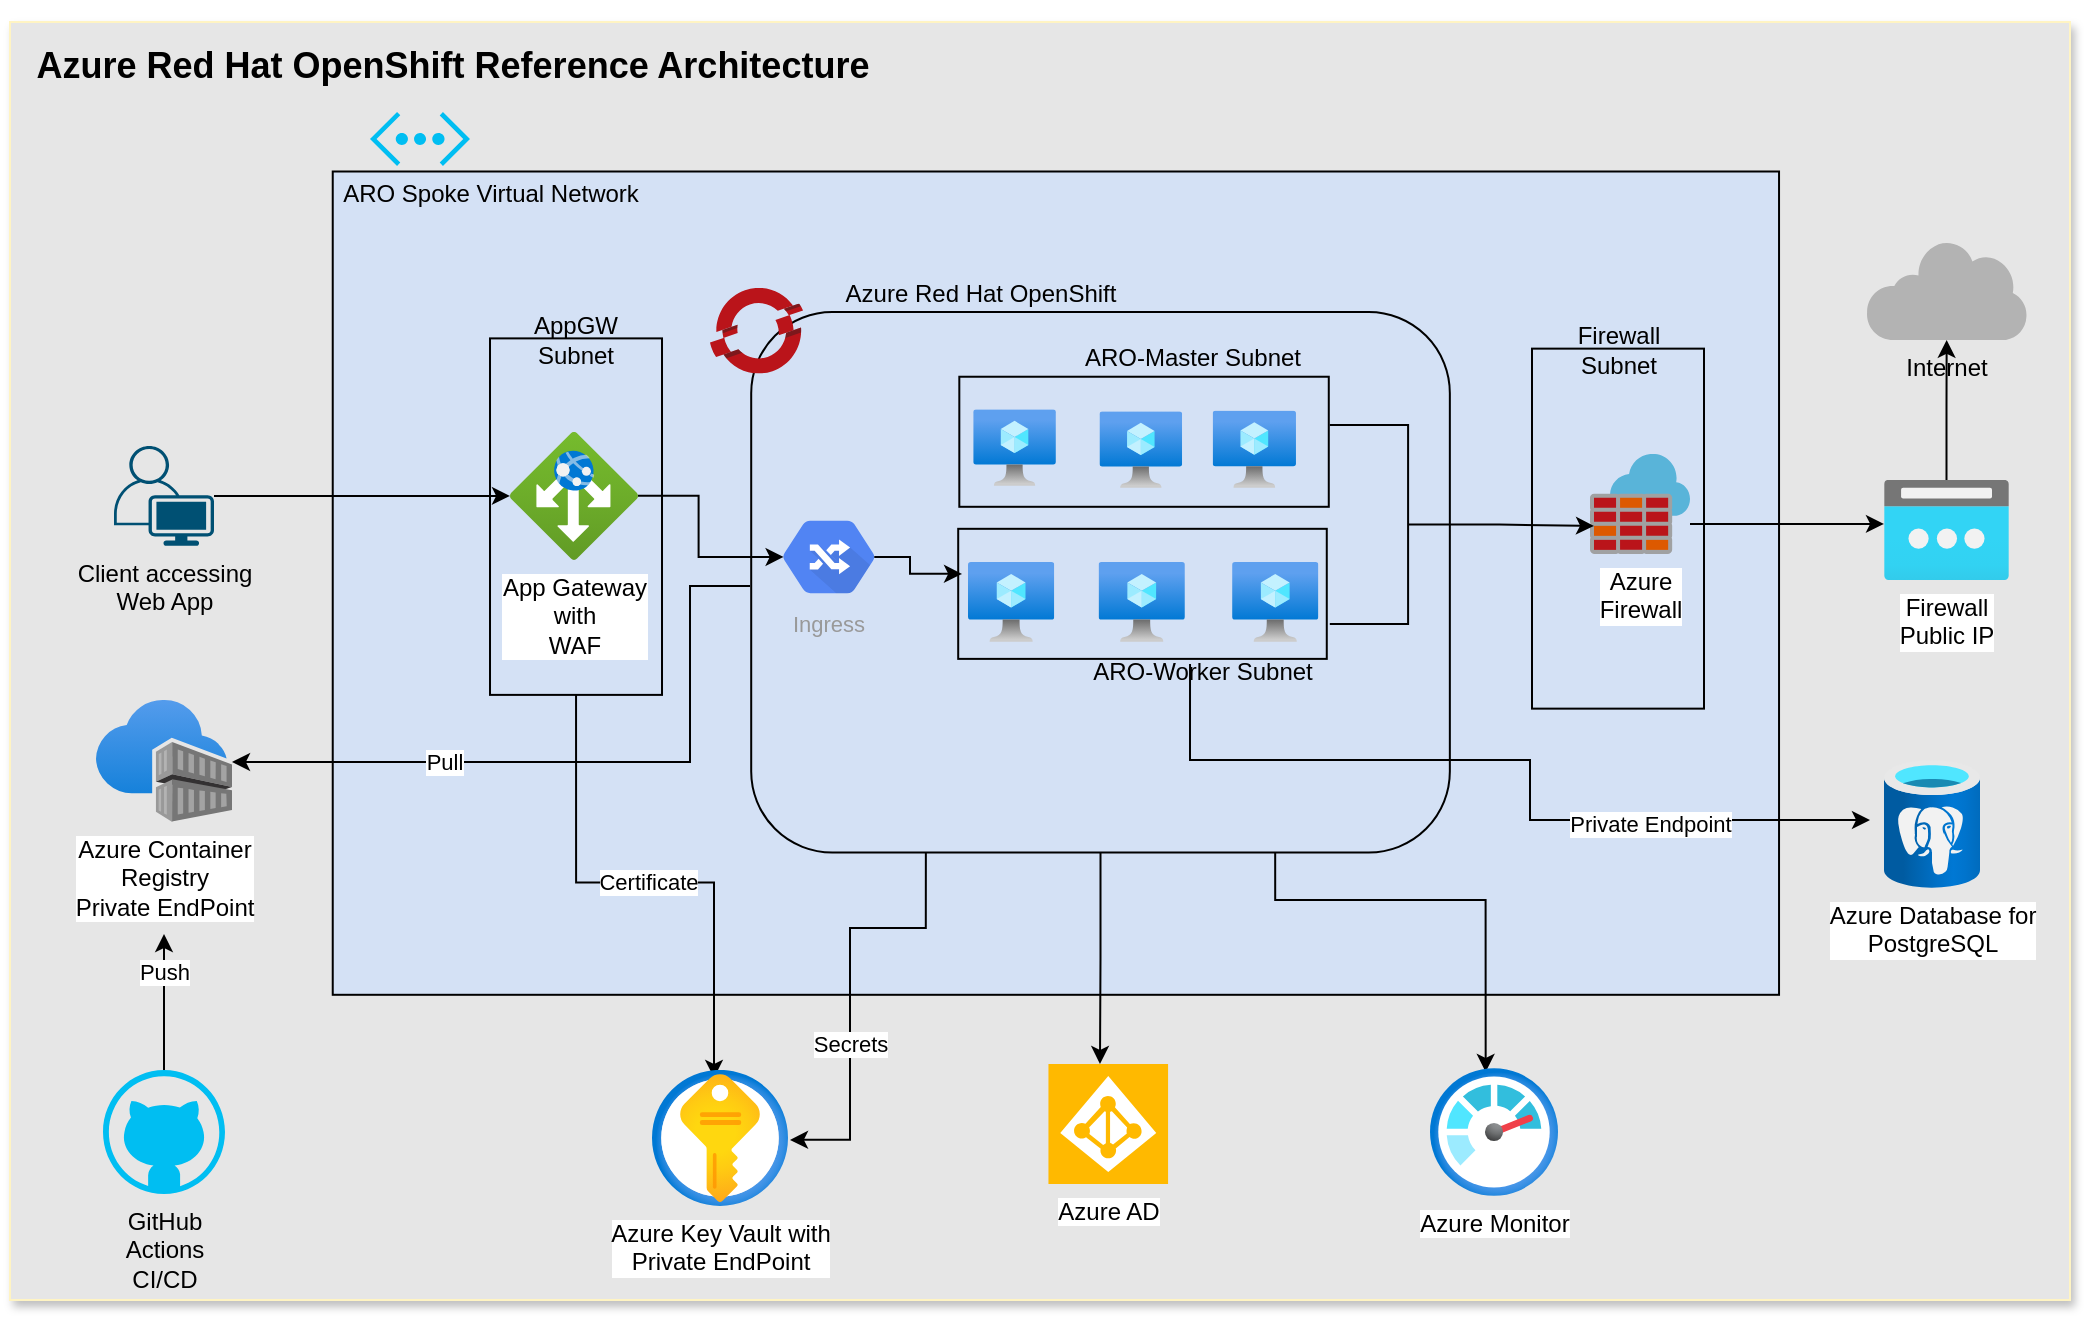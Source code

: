<mxfile version="14.1.8" type="device"><diagram id="3nAWyKnjNtOBrr3gORWY" name="Page-1"><mxGraphModel dx="1662" dy="822" grid="0" gridSize="10" guides="1" tooltips="1" connect="1" arrows="1" fold="1" page="1" pageScale="1" pageWidth="4681" pageHeight="3300" math="0" shadow="0"><root><mxCell id="0"/><mxCell id="1" parent="0"/><mxCell id="8x7bwQg-9XdQyOS4mQzT-1" value="" style="rounded=0;whiteSpace=wrap;html=1;fillColor=#E6E6E6;strokeColor=#FFF4C3;shadow=1;" parent="1" vertex="1"><mxGeometry x="280" y="41" width="1030" height="639" as="geometry"/></mxCell><mxCell id="KIaaXwOHWsJ5FyM8u6hr-10" value="" style="rounded=0;whiteSpace=wrap;html=1;rotation=90;fillColor=#D4E1F5;" parent="1" vertex="1"><mxGeometry x="597.12" y="-40" width="411.65" height="723.15" as="geometry"/></mxCell><mxCell id="IOTYx2nTeDfQmIS2ScMN-4" value="Client accessing&lt;br&gt;Web App" style="points=[[0.35,0,0],[0.98,0.51,0],[1,0.71,0],[0.67,1,0],[0,0.795,0],[0,0.65,0]];verticalLabelPosition=bottom;html=1;verticalAlign=top;aspect=fixed;align=center;pointerEvents=1;shape=mxgraph.cisco19.user;fillColor=#005073;strokeColor=none;" parent="1" vertex="1"><mxGeometry x="332" y="252.94" width="50" height="50" as="geometry"/></mxCell><mxCell id="IOTYx2nTeDfQmIS2ScMN-12" value="&amp;nbsp; &amp;nbsp; &amp;nbsp; &amp;nbsp; &amp;nbsp; &amp;nbsp; &amp;nbsp; &amp;nbsp; &amp;nbsp; &amp;nbsp; &amp;nbsp;ARO Spoke Virtual Network" style="verticalLabelPosition=bottom;html=1;verticalAlign=top;align=center;strokeColor=none;fillColor=#00BEF2;shape=mxgraph.azure.virtual_network;pointerEvents=1;" parent="1" vertex="1"><mxGeometry x="460" y="86" width="50" height="27" as="geometry"/></mxCell><mxCell id="W4Txhn8irqDpG7ITLwcm-5" value="Certificate" style="edgeStyle=orthogonalEdgeStyle;rounded=0;orthogonalLoop=1;jettySize=auto;html=1;entryX=0.456;entryY=0.059;entryDx=0;entryDy=0;entryPerimeter=0;" parent="1" source="IOTYx2nTeDfQmIS2ScMN-14" target="W4Txhn8irqDpG7ITLwcm-4" edge="1"><mxGeometry relative="1" as="geometry"/></mxCell><mxCell id="IOTYx2nTeDfQmIS2ScMN-14" value="" style="rounded=0;whiteSpace=wrap;html=1;fillColor=#D4E1F5;rotation=90;" parent="1" vertex="1"><mxGeometry x="473.88" y="245.32" width="178.25" height="86" as="geometry"/></mxCell><mxCell id="IOTYx2nTeDfQmIS2ScMN-3" value="App Gateway&lt;br&gt;with&lt;br&gt;WAF" style="aspect=fixed;html=1;points=[];align=center;image;fontSize=12;image=img/lib/azure2/networking/Application_Gateways.svg;fillColor=#D4E1F5;" parent="1" vertex="1"><mxGeometry x="530" y="245.94" width="64" height="64" as="geometry"/></mxCell><mxCell id="IOTYx2nTeDfQmIS2ScMN-8" style="edgeStyle=orthogonalEdgeStyle;rounded=0;orthogonalLoop=1;jettySize=auto;html=1;fillColor=#006633;" parent="1" source="IOTYx2nTeDfQmIS2ScMN-4" target="IOTYx2nTeDfQmIS2ScMN-3" edge="1"><mxGeometry relative="1" as="geometry"/></mxCell><mxCell id="IOTYx2nTeDfQmIS2ScMN-15" value="AppGW Subnet" style="text;html=1;strokeColor=none;fillColor=none;align=center;verticalAlign=middle;whiteSpace=wrap;rounded=0;" parent="1" vertex="1"><mxGeometry x="523.01" y="190" width="80" height="20" as="geometry"/></mxCell><mxCell id="IOTYx2nTeDfQmIS2ScMN-21" value="" style="group" parent="1" vertex="1" connectable="0"><mxGeometry x="630" y="173.94" width="384.36" height="306" as="geometry"/></mxCell><mxCell id="IOTYx2nTeDfQmIS2ScMN-2" value="" style="rounded=1;whiteSpace=wrap;html=1;fillColor=#D4E1F5;" parent="IOTYx2nTeDfQmIS2ScMN-21" vertex="1"><mxGeometry x="20.599" y="12.094" width="349.324" height="270.227" as="geometry"/></mxCell><mxCell id="IOTYx2nTeDfQmIS2ScMN-1" value="" style="aspect=fixed;html=1;points=[];align=center;image;fontSize=12;image=img/lib/mscae/OpenShift.svg;" parent="IOTYx2nTeDfQmIS2ScMN-21" vertex="1"><mxGeometry width="46.533" height="42.812" as="geometry"/></mxCell><mxCell id="IOTYx2nTeDfQmIS2ScMN-17" value="" style="rounded=0;whiteSpace=wrap;html=1;fillColor=#D4E1F5;rotation=90;" parent="IOTYx2nTeDfQmIS2ScMN-21" vertex="1"><mxGeometry x="184.51" y="-15.42" width="65.03" height="184.73" as="geometry"/></mxCell><mxCell id="KIaaXwOHWsJ5FyM8u6hr-1" value="" style="aspect=fixed;html=1;points=[];align=center;image;fontSize=12;image=img/lib/azure2/compute/Virtual_Machine.svg;" parent="IOTYx2nTeDfQmIS2ScMN-21" vertex="1"><mxGeometry x="131.62" y="60.68" width="41.32" height="38.32" as="geometry"/></mxCell><mxCell id="KIaaXwOHWsJ5FyM8u6hr-3" value="" style="aspect=fixed;html=1;points=[];align=center;image;fontSize=12;image=img/lib/azure2/compute/Virtual_Machine.svg;" parent="IOTYx2nTeDfQmIS2ScMN-21" vertex="1"><mxGeometry x="251.34" y="61.37" width="41.65" height="38.63" as="geometry"/></mxCell><mxCell id="KIaaXwOHWsJ5FyM8u6hr-2" value="" style="aspect=fixed;html=1;points=[];align=center;image;fontSize=12;image=img/lib/azure2/compute/Virtual_Machine.svg;" parent="IOTYx2nTeDfQmIS2ScMN-21" vertex="1"><mxGeometry x="194.75" y="61.68" width="41.32" height="38.32" as="geometry"/></mxCell><mxCell id="IOTYx2nTeDfQmIS2ScMN-16" value="ARO-Master Subnet" style="text;html=1;strokeColor=none;fillColor=none;align=center;verticalAlign=middle;whiteSpace=wrap;rounded=0;" parent="IOTYx2nTeDfQmIS2ScMN-21" vertex="1"><mxGeometry x="178.197" y="26.683" width="126.831" height="16.124" as="geometry"/></mxCell><mxCell id="KIaaXwOHWsJ5FyM8u6hr-4" value="" style="rounded=0;whiteSpace=wrap;html=1;fillColor=#D4E1F5;rotation=90;" parent="IOTYx2nTeDfQmIS2ScMN-21" vertex="1"><mxGeometry x="183.73" y="60.84" width="65.03" height="184.29" as="geometry"/></mxCell><mxCell id="KIaaXwOHWsJ5FyM8u6hr-5" value="ARO-Worker Subnet" style="text;html=1;strokeColor=none;fillColor=none;align=center;verticalAlign=middle;whiteSpace=wrap;rounded=0;" parent="IOTYx2nTeDfQmIS2ScMN-21" vertex="1"><mxGeometry x="183.197" y="183.862" width="126.831" height="16.124" as="geometry"/></mxCell><mxCell id="W4Txhn8irqDpG7ITLwcm-8" value="&lt;span style=&quot;font-weight: normal&quot;&gt;Ingress&lt;/span&gt;" style="html=1;fillColor=#5184F3;strokeColor=none;verticalAlign=top;labelPosition=center;verticalLabelPosition=bottom;align=center;spacingTop=-6;fontSize=11;fontStyle=1;fontColor=#999999;shape=mxgraph.gcp2.hexIcon;prIcon=cloud_routes" parent="IOTYx2nTeDfQmIS2ScMN-21" vertex="1"><mxGeometry x="24.597" y="107.876" width="69.757" height="53.277" as="geometry"/></mxCell><mxCell id="KIaaXwOHWsJ5FyM8u6hr-16" value="" style="shape=partialRectangle;whiteSpace=wrap;html=1;bottom=1;right=1;left=1;top=0;fillColor=none;routingCenterX=-0.5;rotation=-90;" parent="IOTYx2nTeDfQmIS2ScMN-21" vertex="1"><mxGeometry x="280" y="99" width="99.45" height="38.64" as="geometry"/></mxCell><mxCell id="KIaaXwOHWsJ5FyM8u6hr-6" value="" style="aspect=fixed;html=1;points=[];align=center;image;fontSize=12;image=img/lib/azure2/compute/Virtual_Machine.svg;" parent="1" vertex="1"><mxGeometry x="759" y="310.94" width="43.13" height="40" as="geometry"/></mxCell><mxCell id="KIaaXwOHWsJ5FyM8u6hr-7" value="" style="aspect=fixed;html=1;points=[];align=center;image;fontSize=12;image=img/lib/azure2/compute/Virtual_Machine.svg;" parent="1" vertex="1"><mxGeometry x="891.06" y="310.94" width="43.13" height="40" as="geometry"/></mxCell><mxCell id="KIaaXwOHWsJ5FyM8u6hr-8" value="" style="aspect=fixed;html=1;points=[];align=center;image;fontSize=12;image=img/lib/azure2/compute/Virtual_Machine.svg;" parent="1" vertex="1"><mxGeometry x="824.3" y="310.94" width="43.13" height="40" as="geometry"/></mxCell><mxCell id="8x7bwQg-9XdQyOS4mQzT-5" style="edgeStyle=orthogonalEdgeStyle;rounded=0;orthogonalLoop=1;jettySize=auto;html=1;entryX=0.435;entryY=0.031;entryDx=0;entryDy=0;entryPerimeter=0;exitX=0.75;exitY=1;exitDx=0;exitDy=0;" parent="1" source="IOTYx2nTeDfQmIS2ScMN-2" target="8x7bwQg-9XdQyOS4mQzT-2" edge="1"><mxGeometry relative="1" as="geometry"><mxPoint x="858" y="454" as="sourcePoint"/><Array as="points"><mxPoint x="913" y="480"/><mxPoint x="1018" y="480"/></Array></mxGeometry></mxCell><mxCell id="KIaaXwOHWsJ5FyM8u6hr-13" value="" style="rounded=0;whiteSpace=wrap;html=1;fillColor=#D4E1F5;rotation=90;" parent="1" vertex="1"><mxGeometry x="994" y="251.32" width="180" height="86" as="geometry"/></mxCell><mxCell id="KIaaXwOHWsJ5FyM8u6hr-21" style="edgeStyle=orthogonalEdgeStyle;rounded=0;orthogonalLoop=1;jettySize=auto;html=1;entryX=0;entryY=0.44;entryDx=0;entryDy=0;entryPerimeter=0;fillColor=#006633;" parent="1" source="KIaaXwOHWsJ5FyM8u6hr-14" target="KIaaXwOHWsJ5FyM8u6hr-20" edge="1"><mxGeometry relative="1" as="geometry"><Array as="points"><mxPoint x="1150" y="291.94"/><mxPoint x="1150" y="291.94"/></Array></mxGeometry></mxCell><mxCell id="KIaaXwOHWsJ5FyM8u6hr-14" value="Azure &lt;br&gt;Firewall" style="aspect=fixed;html=1;points=[];align=center;image;fontSize=12;image=img/lib/mscae/Azure_Firewall.svg;" parent="1" vertex="1"><mxGeometry x="1070" y="256.94" width="50" height="50" as="geometry"/></mxCell><mxCell id="KIaaXwOHWsJ5FyM8u6hr-15" value="Azure Red Hat OpenShift" style="text;html=1;strokeColor=none;fillColor=none;align=center;verticalAlign=middle;whiteSpace=wrap;rounded=0;" parent="1" vertex="1"><mxGeometry x="696" y="166.94" width="139" height="20" as="geometry"/></mxCell><mxCell id="KIaaXwOHWsJ5FyM8u6hr-25" style="edgeStyle=orthogonalEdgeStyle;rounded=0;orthogonalLoop=1;jettySize=auto;html=1;entryX=0.5;entryY=1;entryDx=0;entryDy=0;entryPerimeter=0;fillColor=#006633;" parent="1" source="KIaaXwOHWsJ5FyM8u6hr-20" target="KIaaXwOHWsJ5FyM8u6hr-24" edge="1"><mxGeometry relative="1" as="geometry"/></mxCell><mxCell id="KIaaXwOHWsJ5FyM8u6hr-20" value="Firewall &lt;br&gt;Public IP" style="aspect=fixed;html=1;points=[];align=center;image;fontSize=12;image=img/lib/azure2/networking/Public_IP_Addresses.svg;" parent="1" vertex="1"><mxGeometry x="1217" y="269.94" width="62.5" height="50" as="geometry"/></mxCell><mxCell id="KIaaXwOHWsJ5FyM8u6hr-24" value="Internet" style="aspect=fixed;pointerEvents=1;shadow=0;dashed=0;html=1;strokeColor=none;labelPosition=center;verticalLabelPosition=bottom;verticalAlign=top;align=center;fillColor=#B3B3B3;shape=mxgraph.mscae.enterprise.internet" parent="1" vertex="1"><mxGeometry x="1208" y="149.94" width="80.65" height="50" as="geometry"/></mxCell><mxCell id="KIaaXwOHWsJ5FyM8u6hr-26" value="Azure AD" style="aspect=fixed;html=1;points=[];align=center;image;fontSize=12;image=img/lib/mscae/Azure_AD_Identity_Protection.svg;fillColor=#B3B3B3;" parent="1" vertex="1"><mxGeometry x="799.13" y="562.06" width="60" height="60" as="geometry"/></mxCell><mxCell id="W4Txhn8irqDpG7ITLwcm-4" value="Azure Key Vault with&lt;br&gt;Private EndPoint" style="aspect=fixed;html=1;points=[];align=center;image;fontSize=12;image=img/lib/azure2/security/Key_Vaults.svg;" parent="1" vertex="1"><mxGeometry x="601" y="564.94" width="68" height="68" as="geometry"/></mxCell><mxCell id="W4Txhn8irqDpG7ITLwcm-6" style="edgeStyle=orthogonalEdgeStyle;rounded=0;orthogonalLoop=1;jettySize=auto;html=1;exitX=0.25;exitY=1;exitDx=0;exitDy=0;" parent="1" source="IOTYx2nTeDfQmIS2ScMN-2" edge="1"><mxGeometry relative="1" as="geometry"><mxPoint x="670" y="599.94" as="targetPoint"/><Array as="points"><mxPoint x="738" y="494"/><mxPoint x="700" y="494"/><mxPoint x="700" y="600"/></Array><mxPoint x="714.554" y="413.5" as="sourcePoint"/></mxGeometry></mxCell><mxCell id="W4Txhn8irqDpG7ITLwcm-7" value="Secrets" style="edgeLabel;html=1;align=center;verticalAlign=middle;resizable=0;points=[];" parent="W4Txhn8irqDpG7ITLwcm-6" vertex="1" connectable="0"><mxGeometry x="0.256" relative="1" as="geometry"><mxPoint as="offset"/></mxGeometry></mxCell><mxCell id="W4Txhn8irqDpG7ITLwcm-11" style="edgeStyle=orthogonalEdgeStyle;rounded=0;orthogonalLoop=1;jettySize=auto;html=1;entryX=0.175;entryY=0.5;entryDx=0;entryDy=0;entryPerimeter=0;" parent="1" source="IOTYx2nTeDfQmIS2ScMN-3" target="W4Txhn8irqDpG7ITLwcm-8" edge="1"><mxGeometry relative="1" as="geometry"/></mxCell><mxCell id="W4Txhn8irqDpG7ITLwcm-14" style="edgeStyle=orthogonalEdgeStyle;rounded=0;orthogonalLoop=1;jettySize=auto;html=1;entryX=-0.185;entryY=0.175;entryDx=0;entryDy=0;entryPerimeter=0;exitX=0.825;exitY=0.5;exitDx=0;exitDy=0;exitPerimeter=0;" parent="1" source="W4Txhn8irqDpG7ITLwcm-8" edge="1"><mxGeometry relative="1" as="geometry"><mxPoint x="705.009" y="303.938" as="sourcePoint"/><mxPoint x="756.021" y="316.94" as="targetPoint"/><Array as="points"><mxPoint x="730" y="308.94"/><mxPoint x="730" y="316.94"/></Array></mxGeometry></mxCell><mxCell id="W4Txhn8irqDpG7ITLwcm-16" style="edgeStyle=orthogonalEdgeStyle;rounded=0;orthogonalLoop=1;jettySize=auto;html=1;exitX=0.5;exitY=1;exitDx=0;exitDy=0;entryX=0.04;entryY=0.72;entryDx=0;entryDy=0;entryPerimeter=0;" parent="1" source="KIaaXwOHWsJ5FyM8u6hr-16" target="KIaaXwOHWsJ5FyM8u6hr-14" edge="1"><mxGeometry relative="1" as="geometry"/></mxCell><mxCell id="W4Txhn8irqDpG7ITLwcm-17" value="Azure Container &lt;br&gt;Registry&lt;br&gt;Private EndPoint" style="aspect=fixed;html=1;points=[];align=center;image;fontSize=12;image=img/lib/azure2/containers/Container_Registries.svg;" parent="1" vertex="1"><mxGeometry x="323" y="380" width="68" height="61" as="geometry"/></mxCell><mxCell id="W4Txhn8irqDpG7ITLwcm-22" value="Push" style="edgeStyle=orthogonalEdgeStyle;rounded=0;orthogonalLoop=1;jettySize=auto;html=1;exitX=0.5;exitY=0;exitDx=0;exitDy=0;exitPerimeter=0;" parent="1" source="W4Txhn8irqDpG7ITLwcm-21" edge="1"><mxGeometry x="0.441" relative="1" as="geometry"><mxPoint x="357" y="497" as="targetPoint"/><mxPoint x="357" y="550" as="sourcePoint"/><mxPoint as="offset"/></mxGeometry></mxCell><mxCell id="W4Txhn8irqDpG7ITLwcm-21" value="GitHub &lt;br&gt;Actions&lt;br&gt;CI/CD" style="verticalLabelPosition=bottom;html=1;verticalAlign=top;align=center;strokeColor=none;fillColor=#00BEF2;shape=mxgraph.azure.github_code;pointerEvents=1;" parent="1" vertex="1"><mxGeometry x="326.5" y="565" width="61" height="62.06" as="geometry"/></mxCell><mxCell id="8x7bwQg-9XdQyOS4mQzT-2" value="Azure Monitor" style="aspect=fixed;html=1;points=[];align=center;image;fontSize=12;image=img/lib/azure2/management_governance/Monitor.svg;" parent="1" vertex="1"><mxGeometry x="990" y="564" width="64" height="64" as="geometry"/></mxCell><mxCell id="8x7bwQg-9XdQyOS4mQzT-3" style="edgeStyle=orthogonalEdgeStyle;rounded=0;orthogonalLoop=1;jettySize=auto;html=1;" parent="1" target="W4Txhn8irqDpG7ITLwcm-17" edge="1"><mxGeometry relative="1" as="geometry"><mxPoint x="650" y="323" as="sourcePoint"/><Array as="points"><mxPoint x="620" y="323"/><mxPoint x="620" y="411"/></Array></mxGeometry></mxCell><mxCell id="8x7bwQg-9XdQyOS4mQzT-4" value="Pull" style="edgeLabel;html=1;align=center;verticalAlign=middle;resizable=0;points=[];" parent="8x7bwQg-9XdQyOS4mQzT-3" vertex="1" connectable="0"><mxGeometry x="0.389" relative="1" as="geometry"><mxPoint as="offset"/></mxGeometry></mxCell><mxCell id="8x7bwQg-9XdQyOS4mQzT-6" value="Azure Database for&lt;br&gt;PostgreSQL" style="aspect=fixed;html=1;points=[];align=center;image;fontSize=12;image=img/lib/azure2/databases/Azure_Database_PostgreSQL_Server.svg;" parent="1" vertex="1"><mxGeometry x="1217" y="410" width="48" height="64" as="geometry"/></mxCell><mxCell id="8x7bwQg-9XdQyOS4mQzT-8" style="edgeStyle=orthogonalEdgeStyle;rounded=0;orthogonalLoop=1;jettySize=auto;html=1;exitX=0.448;exitY=0.26;exitDx=0;exitDy=0;exitPerimeter=0;" parent="1" source="KIaaXwOHWsJ5FyM8u6hr-5" edge="1"><mxGeometry relative="1" as="geometry"><mxPoint x="845" y="366" as="sourcePoint"/><mxPoint x="1210" y="440" as="targetPoint"/><Array as="points"><mxPoint x="870" y="410"/><mxPoint x="1040" y="410"/><mxPoint x="1040" y="440"/></Array></mxGeometry></mxCell><mxCell id="8x7bwQg-9XdQyOS4mQzT-9" value="Private Endpoint" style="edgeLabel;html=1;align=center;verticalAlign=middle;resizable=0;points=[];" parent="8x7bwQg-9XdQyOS4mQzT-8" vertex="1" connectable="0"><mxGeometry x="0.579" y="-4" relative="1" as="geometry"><mxPoint x="-21.99" y="-2" as="offset"/></mxGeometry></mxCell><mxCell id="8x7bwQg-9XdQyOS4mQzT-10" value="&lt;h1&gt;&lt;font style=&quot;font-size: 18px&quot;&gt;Azure Red Hat OpenShift Reference Architecture&lt;/font&gt;&lt;/h1&gt;" style="text;html=1;align=center;verticalAlign=middle;resizable=0;points=[];autosize=1;" parent="1" vertex="1"><mxGeometry x="286" y="36" width="430" height="50" as="geometry"/></mxCell><mxCell id="8x7bwQg-9XdQyOS4mQzT-12" value="&lt;span&gt;Firewall &lt;br&gt;Subnet&lt;/span&gt;" style="text;html=1;align=center;verticalAlign=middle;resizable=0;points=[];autosize=1;" parent="1" vertex="1"><mxGeometry x="1054" y="190" width="60" height="30" as="geometry"/></mxCell><mxCell id="CJ2qCpI08d5bvc_wOTQI-2" style="edgeStyle=orthogonalEdgeStyle;rounded=0;orthogonalLoop=1;jettySize=auto;html=1;entryX=0.431;entryY=-0.001;entryDx=0;entryDy=0;entryPerimeter=0;" edge="1" parent="1" source="IOTYx2nTeDfQmIS2ScMN-2" target="KIaaXwOHWsJ5FyM8u6hr-26"><mxGeometry relative="1" as="geometry"/></mxCell></root></mxGraphModel></diagram></mxfile>